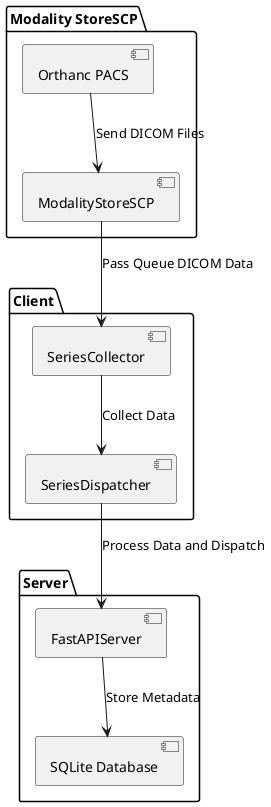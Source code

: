 @startuml
package "Modality StoreSCP" {
    [Orthanc PACS] --> [ModalityStoreSCP] : Send DICOM Files
}

package "Client" {
    [ModalityStoreSCP] --> [SeriesCollector] : Pass Queue DICOM Data
    [SeriesCollector] --> [SeriesDispatcher] : Collect Data
}

package "Server" {
    [SeriesDispatcher] --> [FastAPIServer] : Process Data and Dispatch
    [FastAPIServer] --> [SQLite Database] : Store Metadata
}
@enduml
